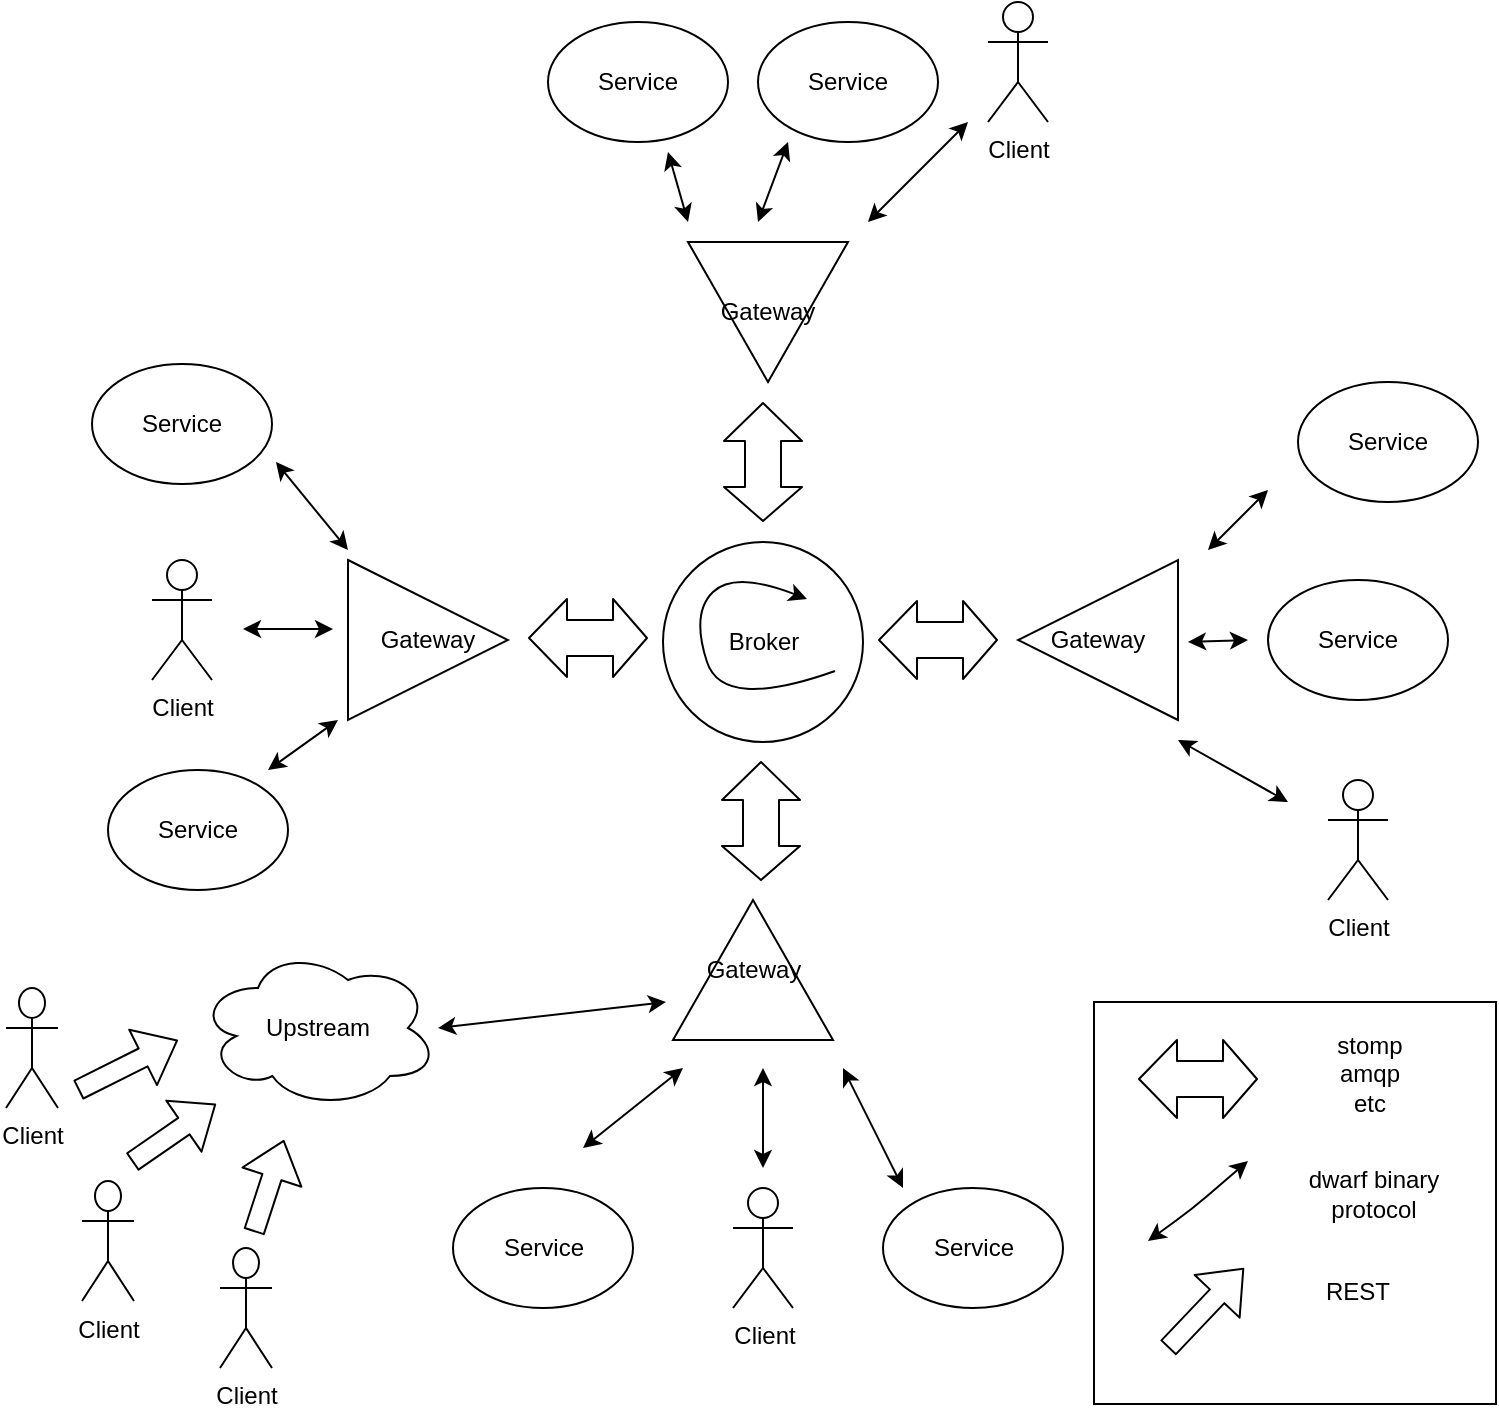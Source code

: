 <mxfile version="12.1.3" pages="1"><diagram id="4S6XZBiVHNQbJ_iy7O6z" name="Page-1"><mxGraphModel dx="1284" dy="607" grid="0" gridSize="10" guides="1" tooltips="1" connect="1" arrows="1" fold="1" page="1" pageScale="1" pageWidth="827" pageHeight="1169" math="0" shadow="0"><root><mxCell id="0"/><mxCell id="1" parent="0"/><mxCell id="LVB-X5-cSOCtD2PiAmhk-1" value="Broker" style="ellipse;whiteSpace=wrap;html=1;aspect=fixed;" vertex="1" parent="1"><mxGeometry x="347.5" y="300" width="100" height="100" as="geometry"/></mxCell><mxCell id="LVB-X5-cSOCtD2PiAmhk-2" value="Gateway" style="triangle;whiteSpace=wrap;html=1;" vertex="1" parent="1"><mxGeometry x="190" y="309" width="80" height="80" as="geometry"/></mxCell><mxCell id="LVB-X5-cSOCtD2PiAmhk-3" value="Gateway" style="triangle;whiteSpace=wrap;html=1;direction=south;" vertex="1" parent="1"><mxGeometry x="360" y="150" width="80" height="70" as="geometry"/></mxCell><mxCell id="LVB-X5-cSOCtD2PiAmhk-4" value="Gateway" style="triangle;whiteSpace=wrap;html=1;direction=north;" vertex="1" parent="1"><mxGeometry x="352.5" y="479" width="80" height="70" as="geometry"/></mxCell><mxCell id="LVB-X5-cSOCtD2PiAmhk-5" value="Gateway" style="triangle;whiteSpace=wrap;html=1;direction=west;" vertex="1" parent="1"><mxGeometry x="525" y="309" width="80" height="80" as="geometry"/></mxCell><mxCell id="LVB-X5-cSOCtD2PiAmhk-6" value="Service" style="ellipse;whiteSpace=wrap;html=1;" vertex="1" parent="1"><mxGeometry x="62" y="211" width="90" height="60" as="geometry"/></mxCell><mxCell id="LVB-X5-cSOCtD2PiAmhk-7" value="Service" style="ellipse;whiteSpace=wrap;html=1;" vertex="1" parent="1"><mxGeometry x="70" y="414" width="90" height="60" as="geometry"/></mxCell><mxCell id="LVB-X5-cSOCtD2PiAmhk-8" value="Service" style="ellipse;whiteSpace=wrap;html=1;" vertex="1" parent="1"><mxGeometry x="290" y="40" width="90" height="60" as="geometry"/></mxCell><mxCell id="LVB-X5-cSOCtD2PiAmhk-9" value="Service" style="ellipse;whiteSpace=wrap;html=1;" vertex="1" parent="1"><mxGeometry x="395" y="40" width="90" height="60" as="geometry"/></mxCell><mxCell id="LVB-X5-cSOCtD2PiAmhk-10" value="Service" style="ellipse;whiteSpace=wrap;html=1;" vertex="1" parent="1"><mxGeometry x="242.5" y="623" width="90" height="60" as="geometry"/></mxCell><mxCell id="LVB-X5-cSOCtD2PiAmhk-11" value="Service" style="ellipse;whiteSpace=wrap;html=1;" vertex="1" parent="1"><mxGeometry x="665" y="220" width="90" height="60" as="geometry"/></mxCell><mxCell id="LVB-X5-cSOCtD2PiAmhk-12" value="Service" style="ellipse;whiteSpace=wrap;html=1;" vertex="1" parent="1"><mxGeometry x="457.5" y="623" width="90" height="60" as="geometry"/></mxCell><mxCell id="LVB-X5-cSOCtD2PiAmhk-13" value="Service" style="ellipse;whiteSpace=wrap;html=1;" vertex="1" parent="1"><mxGeometry x="650" y="319" width="90" height="60" as="geometry"/></mxCell><mxCell id="LVB-X5-cSOCtD2PiAmhk-15" value="Client" style="shape=umlActor;verticalLabelPosition=bottom;labelBackgroundColor=#ffffff;verticalAlign=top;html=1;outlineConnect=0;" vertex="1" parent="1"><mxGeometry x="92" y="309" width="30" height="60" as="geometry"/></mxCell><mxCell id="LVB-X5-cSOCtD2PiAmhk-16" value="Client" style="shape=umlActor;verticalLabelPosition=bottom;labelBackgroundColor=#ffffff;verticalAlign=top;html=1;outlineConnect=0;" vertex="1" parent="1"><mxGeometry x="382.5" y="623" width="30" height="60" as="geometry"/></mxCell><mxCell id="LVB-X5-cSOCtD2PiAmhk-17" value="Client" style="shape=umlActor;verticalLabelPosition=bottom;labelBackgroundColor=#ffffff;verticalAlign=top;html=1;outlineConnect=0;" vertex="1" parent="1"><mxGeometry x="510" y="30" width="30" height="60" as="geometry"/></mxCell><mxCell id="LVB-X5-cSOCtD2PiAmhk-18" value="Client" style="shape=umlActor;verticalLabelPosition=bottom;labelBackgroundColor=#ffffff;verticalAlign=top;html=1;outlineConnect=0;" vertex="1" parent="1"><mxGeometry x="680" y="419" width="30" height="60" as="geometry"/></mxCell><mxCell id="LVB-X5-cSOCtD2PiAmhk-24" value="" style="shape=flexArrow;endArrow=classic;startArrow=classic;html=1;width=18;endSize=5.33;" edge="1" parent="1"><mxGeometry width="50" height="50" relative="1" as="geometry"><mxPoint x="280" y="348" as="sourcePoint"/><mxPoint x="340" y="348" as="targetPoint"/></mxGeometry></mxCell><mxCell id="LVB-X5-cSOCtD2PiAmhk-25" value="" style="endArrow=classic;startArrow=classic;html=1;" edge="1" parent="1"><mxGeometry width="50" height="50" relative="1" as="geometry"><mxPoint x="137.5" y="343.5" as="sourcePoint"/><mxPoint x="182.5" y="343.5" as="targetPoint"/></mxGeometry></mxCell><mxCell id="LVB-X5-cSOCtD2PiAmhk-26" value="" style="endArrow=classic;startArrow=classic;html=1;exitX=0.933;exitY=0.767;exitDx=0;exitDy=0;exitPerimeter=0;" edge="1" parent="1"><mxGeometry width="50" height="50" relative="1" as="geometry"><mxPoint x="153.97" y="260.02" as="sourcePoint"/><mxPoint x="190" y="304" as="targetPoint"/></mxGeometry></mxCell><mxCell id="LVB-X5-cSOCtD2PiAmhk-29" value="" style="endArrow=classic;startArrow=classic;html=1;" edge="1" parent="1"><mxGeometry width="50" height="50" relative="1" as="geometry"><mxPoint x="150" y="414" as="sourcePoint"/><mxPoint x="185" y="389" as="targetPoint"/></mxGeometry></mxCell><mxCell id="LVB-X5-cSOCtD2PiAmhk-31" value="" style="shape=flexArrow;endArrow=classic;startArrow=classic;html=1;width=18;endSize=5.33;" edge="1" parent="1"><mxGeometry width="50" height="50" relative="1" as="geometry"><mxPoint x="455" y="349" as="sourcePoint"/><mxPoint x="515" y="349" as="targetPoint"/></mxGeometry></mxCell><mxCell id="LVB-X5-cSOCtD2PiAmhk-32" value="" style="endArrow=classic;startArrow=classic;html=1;" edge="1" parent="1"><mxGeometry width="50" height="50" relative="1" as="geometry"><mxPoint x="620" y="304" as="sourcePoint"/><mxPoint x="650" y="274" as="targetPoint"/></mxGeometry></mxCell><mxCell id="LVB-X5-cSOCtD2PiAmhk-34" value="" style="endArrow=classic;startArrow=classic;html=1;" edge="1" parent="1"><mxGeometry width="50" height="50" relative="1" as="geometry"><mxPoint x="307.5" y="603" as="sourcePoint"/><mxPoint x="357.5" y="563" as="targetPoint"/></mxGeometry></mxCell><mxCell id="LVB-X5-cSOCtD2PiAmhk-35" value="" style="endArrow=classic;startArrow=classic;html=1;" edge="1" parent="1"><mxGeometry width="50" height="50" relative="1" as="geometry"><mxPoint x="397.5" y="613" as="sourcePoint"/><mxPoint x="397.5" y="563" as="targetPoint"/></mxGeometry></mxCell><mxCell id="LVB-X5-cSOCtD2PiAmhk-36" value="" style="endArrow=classic;startArrow=classic;html=1;" edge="1" parent="1"><mxGeometry width="50" height="50" relative="1" as="geometry"><mxPoint x="467.5" y="623" as="sourcePoint"/><mxPoint x="437.5" y="563" as="targetPoint"/></mxGeometry></mxCell><mxCell id="LVB-X5-cSOCtD2PiAmhk-37" value="" style="endArrow=classic;startArrow=classic;html=1;" edge="1" parent="1"><mxGeometry width="50" height="50" relative="1" as="geometry"><mxPoint x="360" y="140" as="sourcePoint"/><mxPoint x="350" y="105" as="targetPoint"/></mxGeometry></mxCell><mxCell id="LVB-X5-cSOCtD2PiAmhk-38" value="" style="endArrow=classic;startArrow=classic;html=1;" edge="1" parent="1"><mxGeometry width="50" height="50" relative="1" as="geometry"><mxPoint x="395" y="140" as="sourcePoint"/><mxPoint x="410" y="100" as="targetPoint"/></mxGeometry></mxCell><mxCell id="LVB-X5-cSOCtD2PiAmhk-39" value="" style="endArrow=classic;startArrow=classic;html=1;" edge="1" parent="1"><mxGeometry width="50" height="50" relative="1" as="geometry"><mxPoint x="450" y="140" as="sourcePoint"/><mxPoint x="500" y="90" as="targetPoint"/></mxGeometry></mxCell><mxCell id="LVB-X5-cSOCtD2PiAmhk-40" value="" style="endArrow=classic;startArrow=classic;html=1;" edge="1" parent="1"><mxGeometry width="50" height="50" relative="1" as="geometry"><mxPoint x="610" y="350" as="sourcePoint"/><mxPoint x="640" y="349" as="targetPoint"/></mxGeometry></mxCell><mxCell id="LVB-X5-cSOCtD2PiAmhk-41" value="" style="endArrow=classic;startArrow=classic;html=1;" edge="1" parent="1"><mxGeometry width="50" height="50" relative="1" as="geometry"><mxPoint x="660" y="430" as="sourcePoint"/><mxPoint x="605" y="399" as="targetPoint"/></mxGeometry></mxCell><mxCell id="LVB-X5-cSOCtD2PiAmhk-42" value="" style="shape=flexArrow;endArrow=classic;startArrow=classic;html=1;width=18;endSize=5.33;" edge="1" parent="1"><mxGeometry width="50" height="50" relative="1" as="geometry"><mxPoint x="396.5" y="409.5" as="sourcePoint"/><mxPoint x="396.5" y="469.5" as="targetPoint"/></mxGeometry></mxCell><mxCell id="LVB-X5-cSOCtD2PiAmhk-43" value="" style="shape=flexArrow;endArrow=classic;startArrow=classic;html=1;width=18;endSize=5.33;" edge="1" parent="1"><mxGeometry width="50" height="50" relative="1" as="geometry"><mxPoint x="397.5" y="230" as="sourcePoint"/><mxPoint x="397.5" y="290" as="targetPoint"/></mxGeometry></mxCell><mxCell id="LVB-X5-cSOCtD2PiAmhk-45" value="" style="shape=flexArrow;endArrow=classic;startArrow=classic;html=1;width=18;endSize=5.33;" edge="1" parent="1"><mxGeometry width="50" height="50" relative="1" as="geometry"><mxPoint x="585" y="568.5" as="sourcePoint"/><mxPoint x="645" y="568.5" as="targetPoint"/></mxGeometry></mxCell><mxCell id="LVB-X5-cSOCtD2PiAmhk-48" value="" style="endArrow=classic;startArrow=classic;html=1;" edge="1" parent="1"><mxGeometry width="50" height="50" relative="1" as="geometry"><mxPoint x="590" y="649.5" as="sourcePoint"/><mxPoint x="640" y="609.5" as="targetPoint"/><Array as="points"><mxPoint x="612" y="633.5"/></Array></mxGeometry></mxCell><mxCell id="LVB-X5-cSOCtD2PiAmhk-49" value="stomp amqp&lt;br&gt;etc" style="text;html=1;strokeColor=none;fillColor=none;align=center;verticalAlign=middle;whiteSpace=wrap;rounded=0;" vertex="1" parent="1"><mxGeometry x="681" y="556" width="40" height="20" as="geometry"/></mxCell><mxCell id="LVB-X5-cSOCtD2PiAmhk-50" value="dwarf binary protocol" style="text;html=1;strokeColor=none;fillColor=none;align=center;verticalAlign=middle;whiteSpace=wrap;rounded=0;" vertex="1" parent="1"><mxGeometry x="651" y="616" width="104" height="20" as="geometry"/></mxCell><mxCell id="LVB-X5-cSOCtD2PiAmhk-53" value="" style="whiteSpace=wrap;html=1;aspect=fixed;fillColor=none;" vertex="1" parent="1"><mxGeometry x="563" y="530" width="201" height="201" as="geometry"/></mxCell><mxCell id="LVB-X5-cSOCtD2PiAmhk-54" value="" style="curved=1;endArrow=classic;html=1;" edge="1" parent="1"><mxGeometry width="50" height="50" relative="1" as="geometry"><mxPoint x="433.5" y="364.5" as="sourcePoint"/><mxPoint x="419.5" y="328.5" as="targetPoint"/><Array as="points"><mxPoint x="433.5" y="364.5"/><mxPoint x="377.5" y="384.5"/><mxPoint x="361.5" y="335.5"/><mxPoint x="383.5" y="314.5"/></Array></mxGeometry></mxCell><mxCell id="LVB-X5-cSOCtD2PiAmhk-55" value="Upstream" style="ellipse;shape=cloud;whiteSpace=wrap;html=1;fillColor=none;" vertex="1" parent="1"><mxGeometry x="115" y="503" width="120" height="80" as="geometry"/></mxCell><mxCell id="LVB-X5-cSOCtD2PiAmhk-56" value="" style="endArrow=classic;startArrow=classic;html=1;" edge="1" parent="1"><mxGeometry width="50" height="50" relative="1" as="geometry"><mxPoint x="235" y="543" as="sourcePoint"/><mxPoint x="349" y="530" as="targetPoint"/></mxGeometry></mxCell><mxCell id="LVB-X5-cSOCtD2PiAmhk-57" value="Client" style="shape=umlActor;verticalLabelPosition=bottom;labelBackgroundColor=#ffffff;verticalAlign=top;html=1;outlineConnect=0;" vertex="1" parent="1"><mxGeometry x="19" y="523" width="26" height="60" as="geometry"/></mxCell><mxCell id="LVB-X5-cSOCtD2PiAmhk-58" value="Client" style="shape=umlActor;verticalLabelPosition=bottom;labelBackgroundColor=#ffffff;verticalAlign=top;html=1;outlineConnect=0;" vertex="1" parent="1"><mxGeometry x="57" y="619.5" width="26" height="60" as="geometry"/></mxCell><mxCell id="LVB-X5-cSOCtD2PiAmhk-59" value="Client" style="shape=umlActor;verticalLabelPosition=bottom;labelBackgroundColor=#ffffff;verticalAlign=top;html=1;outlineConnect=0;" vertex="1" parent="1"><mxGeometry x="126" y="653" width="26" height="60" as="geometry"/></mxCell><mxCell id="LVB-X5-cSOCtD2PiAmhk-60" value="" style="shape=flexArrow;endArrow=classic;html=1;" edge="1" parent="1"><mxGeometry width="50" height="50" relative="1" as="geometry"><mxPoint x="55" y="574" as="sourcePoint"/><mxPoint x="105" y="549" as="targetPoint"/></mxGeometry></mxCell><mxCell id="LVB-X5-cSOCtD2PiAmhk-61" value="" style="shape=flexArrow;endArrow=classic;html=1;" edge="1" parent="1"><mxGeometry width="50" height="50" relative="1" as="geometry"><mxPoint x="82" y="610" as="sourcePoint"/><mxPoint x="124" y="581" as="targetPoint"/></mxGeometry></mxCell><mxCell id="LVB-X5-cSOCtD2PiAmhk-62" value="" style="shape=flexArrow;endArrow=classic;html=1;" edge="1" parent="1"><mxGeometry width="50" height="50" relative="1" as="geometry"><mxPoint x="143" y="645" as="sourcePoint"/><mxPoint x="158" y="599" as="targetPoint"/></mxGeometry></mxCell><mxCell id="LVB-X5-cSOCtD2PiAmhk-68" value="" style="shape=flexArrow;endArrow=classic;html=1;" edge="1" parent="1"><mxGeometry width="50" height="50" relative="1" as="geometry"><mxPoint x="600" y="703" as="sourcePoint"/><mxPoint x="638" y="663" as="targetPoint"/></mxGeometry></mxCell><mxCell id="LVB-X5-cSOCtD2PiAmhk-69" value="REST" style="text;html=1;strokeColor=none;fillColor=none;align=center;verticalAlign=middle;whiteSpace=wrap;rounded=0;" vertex="1" parent="1"><mxGeometry x="675" y="664.5" width="40" height="20" as="geometry"/></mxCell></root></mxGraphModel></diagram></mxfile>